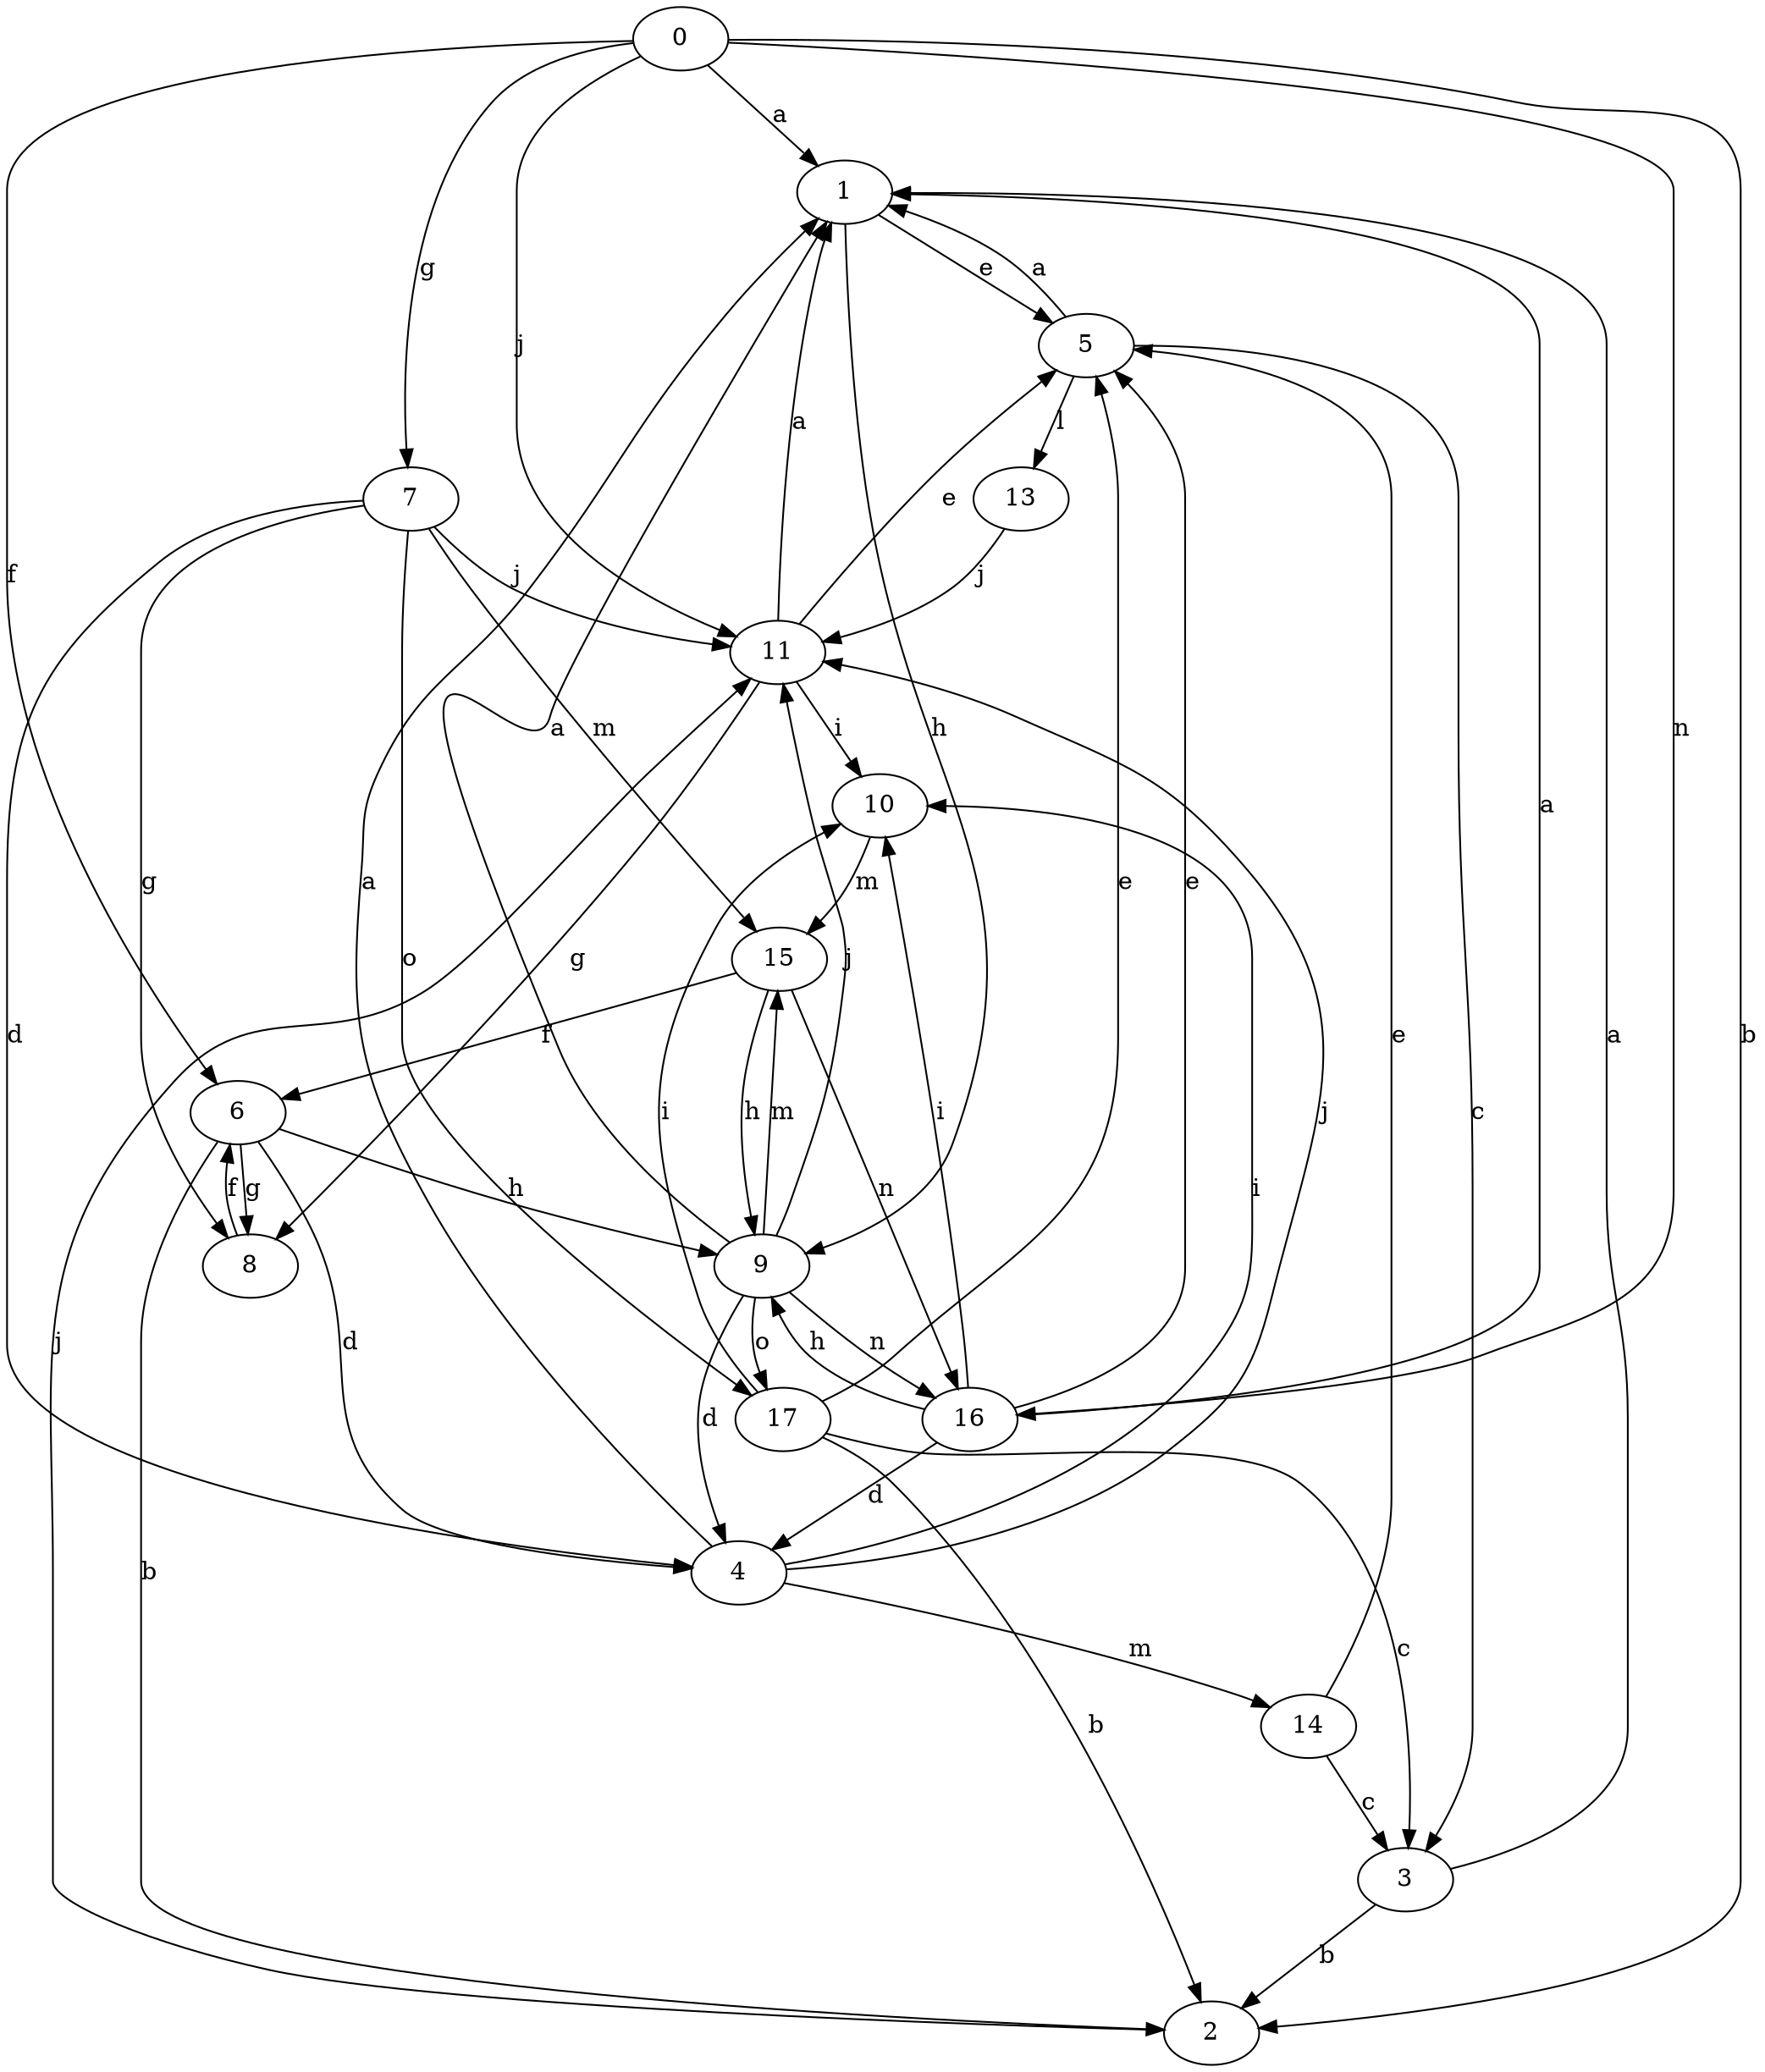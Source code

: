 strict digraph  {
1;
2;
3;
4;
5;
6;
7;
8;
9;
10;
11;
0;
13;
14;
15;
16;
17;
1 -> 5  [label=e];
1 -> 9  [label=h];
2 -> 11  [label=j];
3 -> 1  [label=a];
3 -> 2  [label=b];
4 -> 1  [label=a];
4 -> 10  [label=i];
4 -> 11  [label=j];
4 -> 14  [label=m];
5 -> 1  [label=a];
5 -> 3  [label=c];
5 -> 13  [label=l];
6 -> 2  [label=b];
6 -> 4  [label=d];
6 -> 8  [label=g];
6 -> 9  [label=h];
7 -> 4  [label=d];
7 -> 8  [label=g];
7 -> 11  [label=j];
7 -> 15  [label=m];
7 -> 17  [label=o];
8 -> 6  [label=f];
9 -> 1  [label=a];
9 -> 4  [label=d];
9 -> 11  [label=j];
9 -> 15  [label=m];
9 -> 16  [label=n];
9 -> 17  [label=o];
10 -> 15  [label=m];
11 -> 1  [label=a];
11 -> 5  [label=e];
11 -> 8  [label=g];
11 -> 10  [label=i];
0 -> 1  [label=a];
0 -> 2  [label=b];
0 -> 6  [label=f];
0 -> 7  [label=g];
0 -> 11  [label=j];
0 -> 16  [label=n];
13 -> 11  [label=j];
14 -> 3  [label=c];
14 -> 5  [label=e];
15 -> 6  [label=f];
15 -> 9  [label=h];
15 -> 16  [label=n];
16 -> 1  [label=a];
16 -> 4  [label=d];
16 -> 5  [label=e];
16 -> 9  [label=h];
16 -> 10  [label=i];
17 -> 2  [label=b];
17 -> 3  [label=c];
17 -> 5  [label=e];
17 -> 10  [label=i];
}

